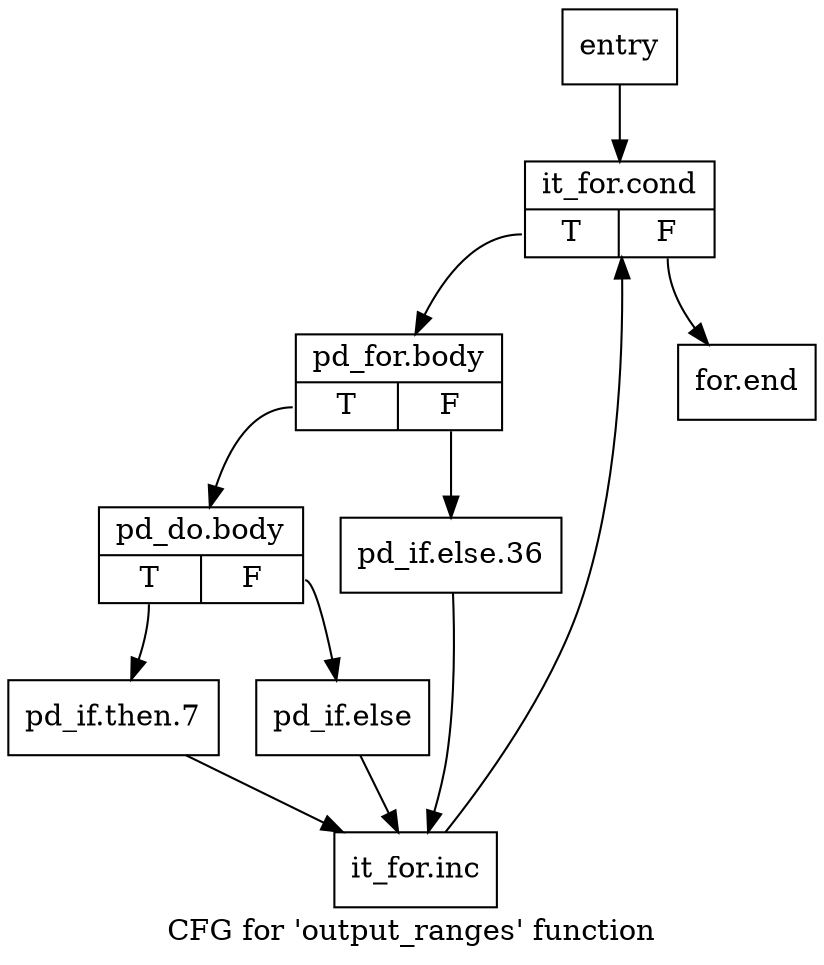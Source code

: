 digraph "CFG for 'output_ranges' function" {
	label="CFG for 'output_ranges' function";

	Node0x3d47db0 [shape=record,label="{entry}"];
	Node0x3d47db0 -> Node0x3d47e00;
	Node0x3d47e00 [shape=record,label="{it_for.cond|{<s0>T|<s1>F}}"];
	Node0x3d47e00:s0 -> Node0x3d47e50;
	Node0x3d47e00:s1 -> Node0x3d48830;
	Node0x3d47e50 [shape=record,label="{pd_for.body|{<s0>T|<s1>F}}"];
	Node0x3d47e50:s0 -> Node0x3d486a0;
	Node0x3d47e50:s1 -> Node0x3d48790;
	Node0x3d486a0 [shape=record,label="{pd_do.body|{<s0>T|<s1>F}}"];
	Node0x3d486a0:s0 -> Node0x3d486f0;
	Node0x3d486a0:s1 -> Node0x3d48740;
	Node0x3d486f0 [shape=record,label="{pd_if.then.7}"];
	Node0x3d486f0 -> Node0x3d487e0;
	Node0x3d48740 [shape=record,label="{pd_if.else}"];
	Node0x3d48740 -> Node0x3d487e0;
	Node0x3d48790 [shape=record,label="{pd_if.else.36}"];
	Node0x3d48790 -> Node0x3d487e0;
	Node0x3d487e0 [shape=record,label="{it_for.inc}"];
	Node0x3d487e0 -> Node0x3d47e00;
	Node0x3d48830 [shape=record,label="{for.end}"];
}
